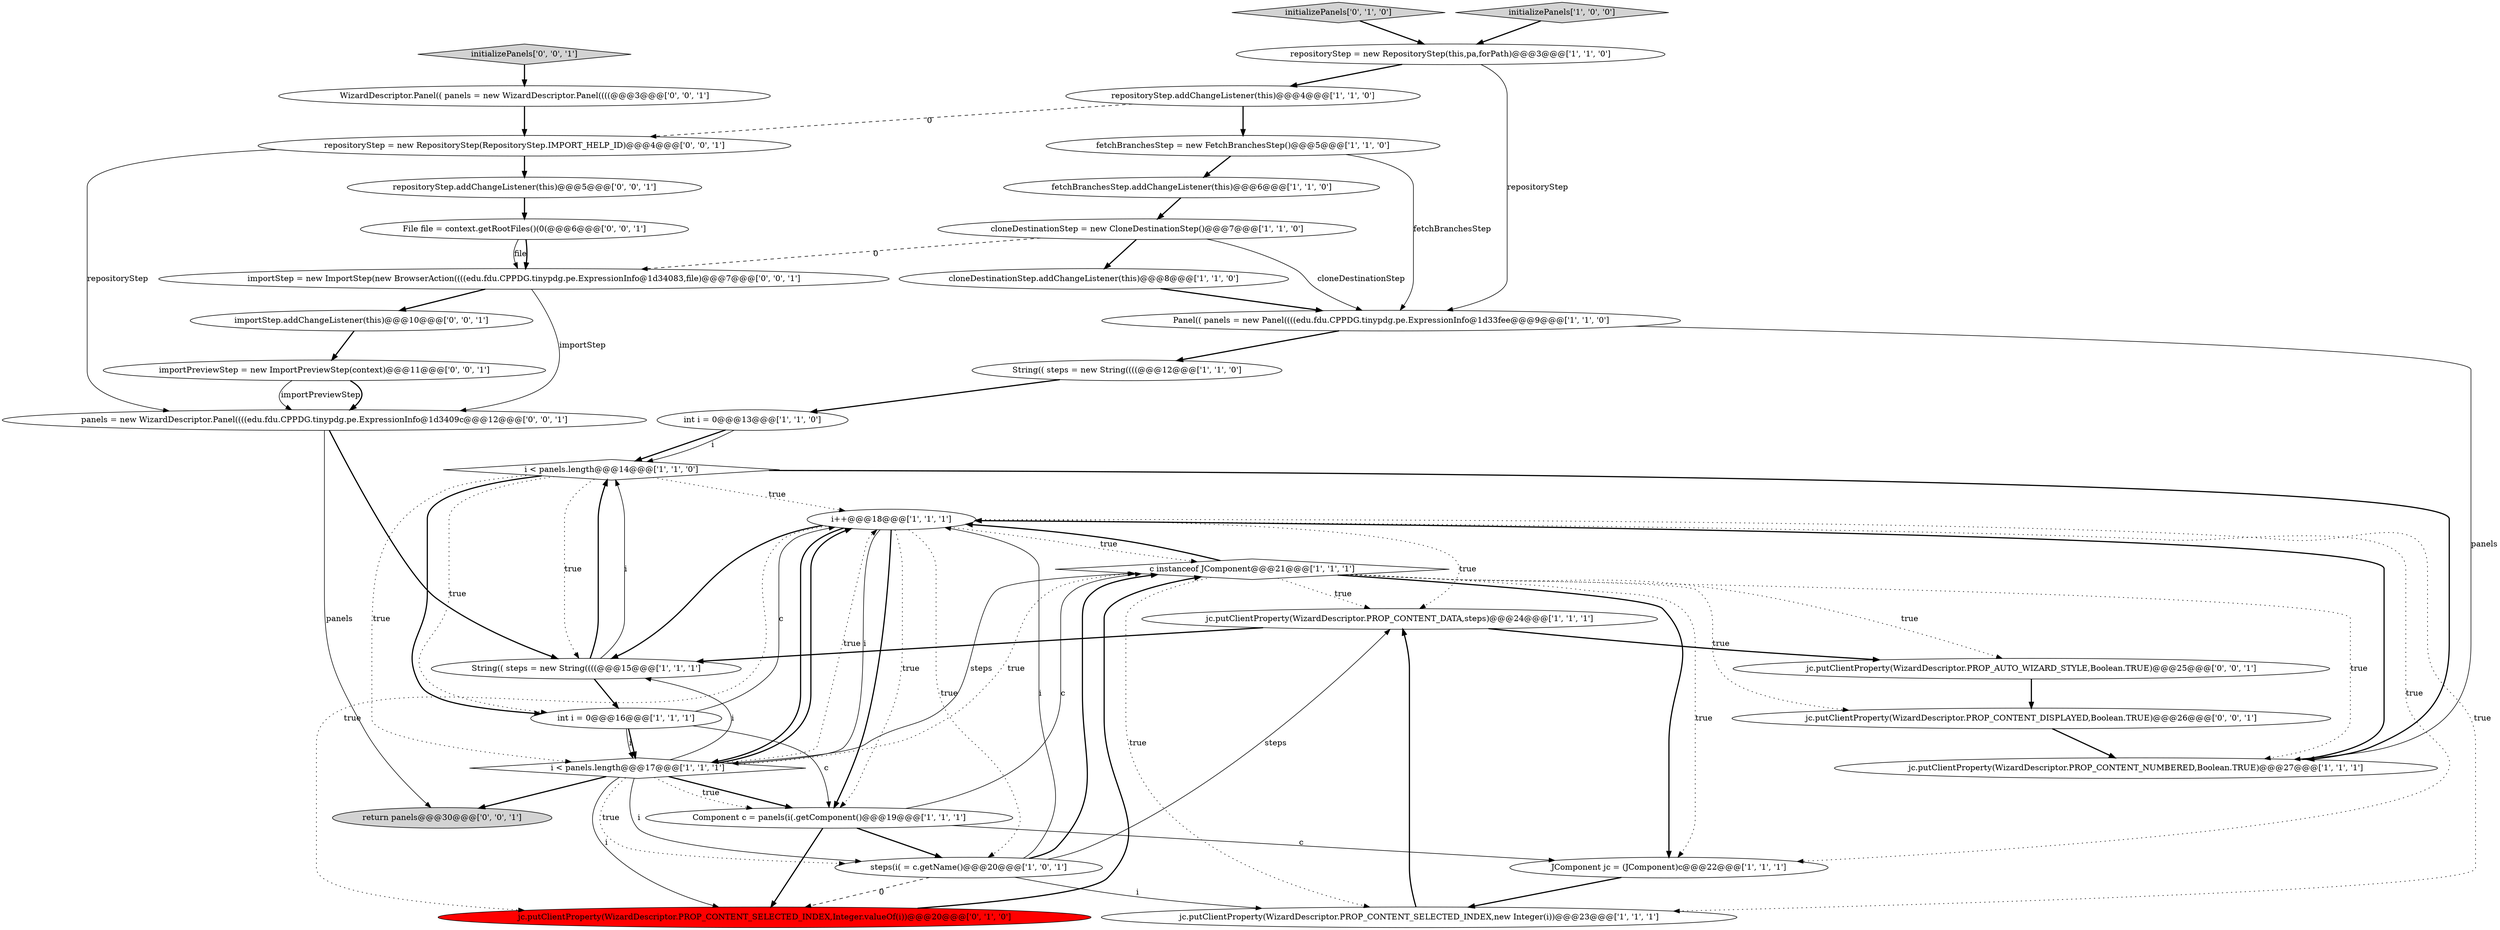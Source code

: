 digraph {
8 [style = filled, label = "fetchBranchesStep.addChangeListener(this)@@@6@@@['1', '1', '0']", fillcolor = white, shape = ellipse image = "AAA0AAABBB1BBB"];
6 [style = filled, label = "i++@@@18@@@['1', '1', '1']", fillcolor = white, shape = ellipse image = "AAA0AAABBB1BBB"];
10 [style = filled, label = "c instanceof JComponent@@@21@@@['1', '1', '1']", fillcolor = white, shape = diamond image = "AAA0AAABBB1BBB"];
3 [style = filled, label = "jc.putClientProperty(WizardDescriptor.PROP_CONTENT_DATA,steps)@@@24@@@['1', '1', '1']", fillcolor = white, shape = ellipse image = "AAA0AAABBB1BBB"];
31 [style = filled, label = "importStep.addChangeListener(this)@@@10@@@['0', '0', '1']", fillcolor = white, shape = ellipse image = "AAA0AAABBB3BBB"];
13 [style = filled, label = "jc.putClientProperty(WizardDescriptor.PROP_CONTENT_SELECTED_INDEX,new Integer(i))@@@23@@@['1', '1', '1']", fillcolor = white, shape = ellipse image = "AAA0AAABBB1BBB"];
9 [style = filled, label = "cloneDestinationStep.addChangeListener(this)@@@8@@@['1', '1', '0']", fillcolor = white, shape = ellipse image = "AAA0AAABBB1BBB"];
17 [style = filled, label = "String(( steps = new String((((@@@15@@@['1', '1', '1']", fillcolor = white, shape = ellipse image = "AAA0AAABBB1BBB"];
30 [style = filled, label = "WizardDescriptor.Panel(( panels = new WizardDescriptor.Panel((((@@@3@@@['0', '0', '1']", fillcolor = white, shape = ellipse image = "AAA0AAABBB3BBB"];
11 [style = filled, label = "JComponent jc = (JComponent)c@@@22@@@['1', '1', '1']", fillcolor = white, shape = ellipse image = "AAA0AAABBB1BBB"];
12 [style = filled, label = "fetchBranchesStep = new FetchBranchesStep()@@@5@@@['1', '1', '0']", fillcolor = white, shape = ellipse image = "AAA0AAABBB1BBB"];
28 [style = filled, label = "repositoryStep = new RepositoryStep(RepositoryStep.IMPORT_HELP_ID)@@@4@@@['0', '0', '1']", fillcolor = white, shape = ellipse image = "AAA0AAABBB3BBB"];
2 [style = filled, label = "int i = 0@@@13@@@['1', '1', '0']", fillcolor = white, shape = ellipse image = "AAA0AAABBB1BBB"];
5 [style = filled, label = "i < panels.length@@@17@@@['1', '1', '1']", fillcolor = white, shape = diamond image = "AAA0AAABBB1BBB"];
4 [style = filled, label = "repositoryStep = new RepositoryStep(this,pa,forPath)@@@3@@@['1', '1', '0']", fillcolor = white, shape = ellipse image = "AAA0AAABBB1BBB"];
20 [style = filled, label = "cloneDestinationStep = new CloneDestinationStep()@@@7@@@['1', '1', '0']", fillcolor = white, shape = ellipse image = "AAA0AAABBB1BBB"];
19 [style = filled, label = "repositoryStep.addChangeListener(this)@@@4@@@['1', '1', '0']", fillcolor = white, shape = ellipse image = "AAA0AAABBB1BBB"];
29 [style = filled, label = "initializePanels['0', '0', '1']", fillcolor = lightgray, shape = diamond image = "AAA0AAABBB3BBB"];
35 [style = filled, label = "jc.putClientProperty(WizardDescriptor.PROP_AUTO_WIZARD_STYLE,Boolean.TRUE)@@@25@@@['0', '0', '1']", fillcolor = white, shape = ellipse image = "AAA0AAABBB3BBB"];
33 [style = filled, label = "importStep = new ImportStep(new BrowserAction((((edu.fdu.CPPDG.tinypdg.pe.ExpressionInfo@1d34083,file)@@@7@@@['0', '0', '1']", fillcolor = white, shape = ellipse image = "AAA0AAABBB3BBB"];
14 [style = filled, label = "i < panels.length@@@14@@@['1', '1', '0']", fillcolor = white, shape = diamond image = "AAA0AAABBB1BBB"];
24 [style = filled, label = "repositoryStep.addChangeListener(this)@@@5@@@['0', '0', '1']", fillcolor = white, shape = ellipse image = "AAA0AAABBB3BBB"];
22 [style = filled, label = "initializePanels['0', '1', '0']", fillcolor = lightgray, shape = diamond image = "AAA0AAABBB2BBB"];
7 [style = filled, label = "steps(i( = c.getName()@@@20@@@['1', '0', '1']", fillcolor = white, shape = ellipse image = "AAA0AAABBB1BBB"];
18 [style = filled, label = "String(( steps = new String((((@@@12@@@['1', '1', '0']", fillcolor = white, shape = ellipse image = "AAA0AAABBB1BBB"];
34 [style = filled, label = "jc.putClientProperty(WizardDescriptor.PROP_CONTENT_DISPLAYED,Boolean.TRUE)@@@26@@@['0', '0', '1']", fillcolor = white, shape = ellipse image = "AAA0AAABBB3BBB"];
26 [style = filled, label = "File file = context.getRootFiles()(0(@@@6@@@['0', '0', '1']", fillcolor = white, shape = ellipse image = "AAA0AAABBB3BBB"];
32 [style = filled, label = "return panels@@@30@@@['0', '0', '1']", fillcolor = lightgray, shape = ellipse image = "AAA0AAABBB3BBB"];
1 [style = filled, label = "int i = 0@@@16@@@['1', '1', '1']", fillcolor = white, shape = ellipse image = "AAA0AAABBB1BBB"];
15 [style = filled, label = "jc.putClientProperty(WizardDescriptor.PROP_CONTENT_NUMBERED,Boolean.TRUE)@@@27@@@['1', '1', '1']", fillcolor = white, shape = ellipse image = "AAA0AAABBB1BBB"];
25 [style = filled, label = "importPreviewStep = new ImportPreviewStep(context)@@@11@@@['0', '0', '1']", fillcolor = white, shape = ellipse image = "AAA0AAABBB3BBB"];
27 [style = filled, label = "panels = new WizardDescriptor.Panel((((edu.fdu.CPPDG.tinypdg.pe.ExpressionInfo@1d3409c@@@12@@@['0', '0', '1']", fillcolor = white, shape = ellipse image = "AAA0AAABBB3BBB"];
23 [style = filled, label = "jc.putClientProperty(WizardDescriptor.PROP_CONTENT_SELECTED_INDEX,Integer.valueOf(i))@@@20@@@['0', '1', '0']", fillcolor = red, shape = ellipse image = "AAA1AAABBB2BBB"];
16 [style = filled, label = "initializePanels['1', '0', '0']", fillcolor = lightgray, shape = diamond image = "AAA0AAABBB1BBB"];
21 [style = filled, label = "Component c = panels(i(.getComponent()@@@19@@@['1', '1', '1']", fillcolor = white, shape = ellipse image = "AAA0AAABBB1BBB"];
0 [style = filled, label = "Panel(( panels = new Panel((((edu.fdu.CPPDG.tinypdg.pe.ExpressionInfo@1d33fee@@@9@@@['1', '1', '0']", fillcolor = white, shape = ellipse image = "AAA0AAABBB1BBB"];
1->5 [style = bold, label=""];
12->0 [style = solid, label="fetchBranchesStep"];
29->30 [style = bold, label=""];
20->9 [style = bold, label=""];
1->5 [style = solid, label="i"];
10->34 [style = dotted, label="true"];
28->27 [style = solid, label="repositoryStep"];
34->15 [style = bold, label=""];
10->3 [style = dotted, label="true"];
26->33 [style = solid, label="file"];
22->4 [style = bold, label=""];
7->13 [style = solid, label="i"];
3->35 [style = bold, label=""];
30->28 [style = bold, label=""];
8->20 [style = bold, label=""];
17->14 [style = bold, label=""];
7->3 [style = solid, label="steps"];
11->13 [style = bold, label=""];
2->14 [style = bold, label=""];
27->17 [style = bold, label=""];
25->27 [style = solid, label="importPreviewStep"];
7->6 [style = solid, label="i"];
6->11 [style = dotted, label="true"];
6->3 [style = dotted, label="true"];
19->28 [style = dashed, label="0"];
10->11 [style = bold, label=""];
19->12 [style = bold, label=""];
6->5 [style = solid, label="i"];
6->13 [style = dotted, label="true"];
21->10 [style = solid, label="c"];
4->19 [style = bold, label=""];
5->6 [style = dotted, label="true"];
5->10 [style = solid, label="steps"];
25->27 [style = bold, label=""];
5->21 [style = bold, label=""];
5->6 [style = bold, label=""];
5->7 [style = dotted, label="true"];
2->14 [style = solid, label="i"];
23->10 [style = bold, label=""];
6->7 [style = dotted, label="true"];
28->24 [style = bold, label=""];
21->7 [style = bold, label=""];
14->15 [style = bold, label=""];
14->1 [style = dotted, label="true"];
20->33 [style = dashed, label="0"];
35->34 [style = bold, label=""];
0->15 [style = solid, label="panels"];
21->23 [style = bold, label=""];
6->17 [style = bold, label=""];
5->23 [style = solid, label="i"];
31->25 [style = bold, label=""];
7->23 [style = dashed, label="0"];
17->1 [style = bold, label=""];
6->21 [style = bold, label=""];
5->10 [style = dotted, label="true"];
5->7 [style = solid, label="i"];
17->14 [style = solid, label="i"];
10->6 [style = bold, label=""];
10->35 [style = dotted, label="true"];
33->27 [style = solid, label="importStep"];
5->17 [style = solid, label="i"];
5->32 [style = bold, label=""];
14->17 [style = dotted, label="true"];
6->10 [style = dotted, label="true"];
24->26 [style = bold, label=""];
6->5 [style = bold, label=""];
1->6 [style = solid, label="c"];
20->0 [style = solid, label="cloneDestinationStep"];
14->5 [style = dotted, label="true"];
10->13 [style = dotted, label="true"];
1->21 [style = solid, label="c"];
10->11 [style = dotted, label="true"];
12->8 [style = bold, label=""];
3->17 [style = bold, label=""];
0->18 [style = bold, label=""];
5->21 [style = dotted, label="true"];
6->21 [style = dotted, label="true"];
16->4 [style = bold, label=""];
14->6 [style = dotted, label="true"];
4->0 [style = solid, label="repositoryStep"];
9->0 [style = bold, label=""];
7->10 [style = bold, label=""];
6->23 [style = dotted, label="true"];
27->32 [style = solid, label="panels"];
15->6 [style = bold, label=""];
18->2 [style = bold, label=""];
14->1 [style = bold, label=""];
10->15 [style = dotted, label="true"];
21->11 [style = solid, label="c"];
13->3 [style = bold, label=""];
33->31 [style = bold, label=""];
26->33 [style = bold, label=""];
}
